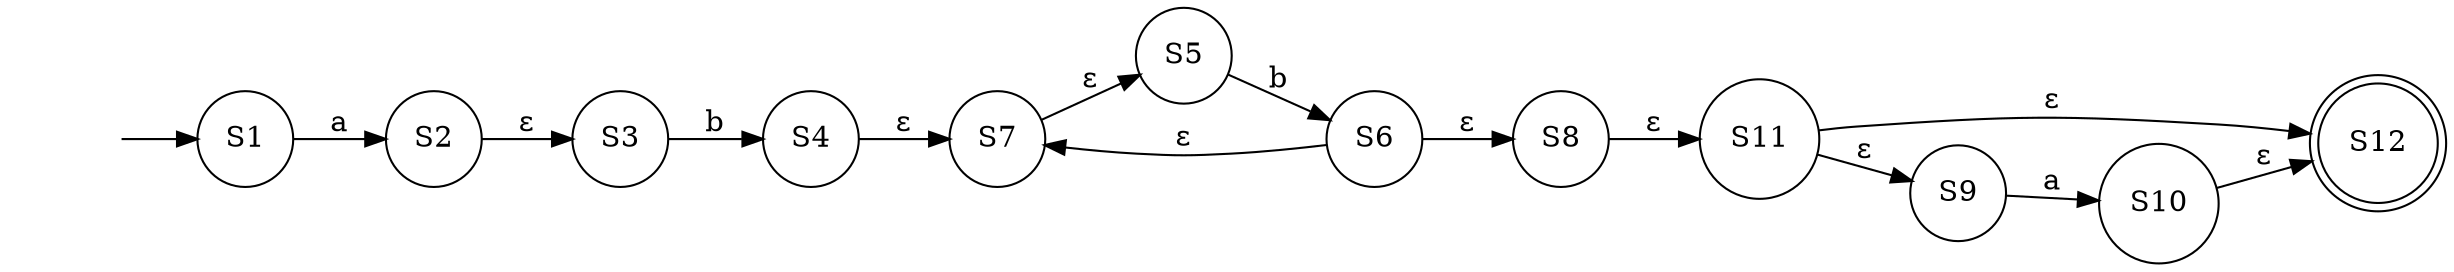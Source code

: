 digraph NFA {
	"" [shape=none]
	"" -> S1
	S1 [shape=circle]
	S1 -> S2 [label=a]
	S10 [shape=circle]
	S10 -> S12 [label="ε"]
	S11 [shape=circle]
	S11 -> S9 [label="ε"]
	S11 -> S12 [label="ε"]
	S12 [shape=doublecircle]
	S2 [shape=circle]
	S2 -> S3 [label="ε"]
	S3 [shape=circle]
	S3 -> S4 [label=b]
	S4 [shape=circle]
	S4 -> S7 [label="ε"]
	S5 [shape=circle]
	S5 -> S6 [label=b]
	S6 [shape=circle]
	S6 -> S7 [label="ε"]
	S6 -> S8 [label="ε"]
	S7 [shape=circle]
	S7 -> S5 [label="ε"]
	S8 [shape=circle]
	S8 -> S11 [label="ε"]
	S9 [shape=circle]
	S9 -> S10 [label=a]
	rankdir=LR
}

